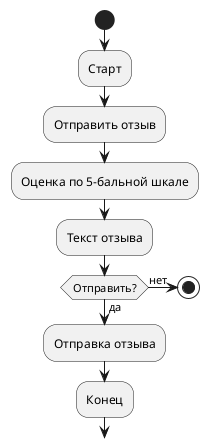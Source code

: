 @startuml
start

:Старт;
:Отправить отзыв;
:Оценка по 5-бальной шкале;
:Текст отзыва;

if (Отправить?) then (да)
  :Отправка отзыва;
  :Конец;
else (нет)
  stop;
endif

@enduml